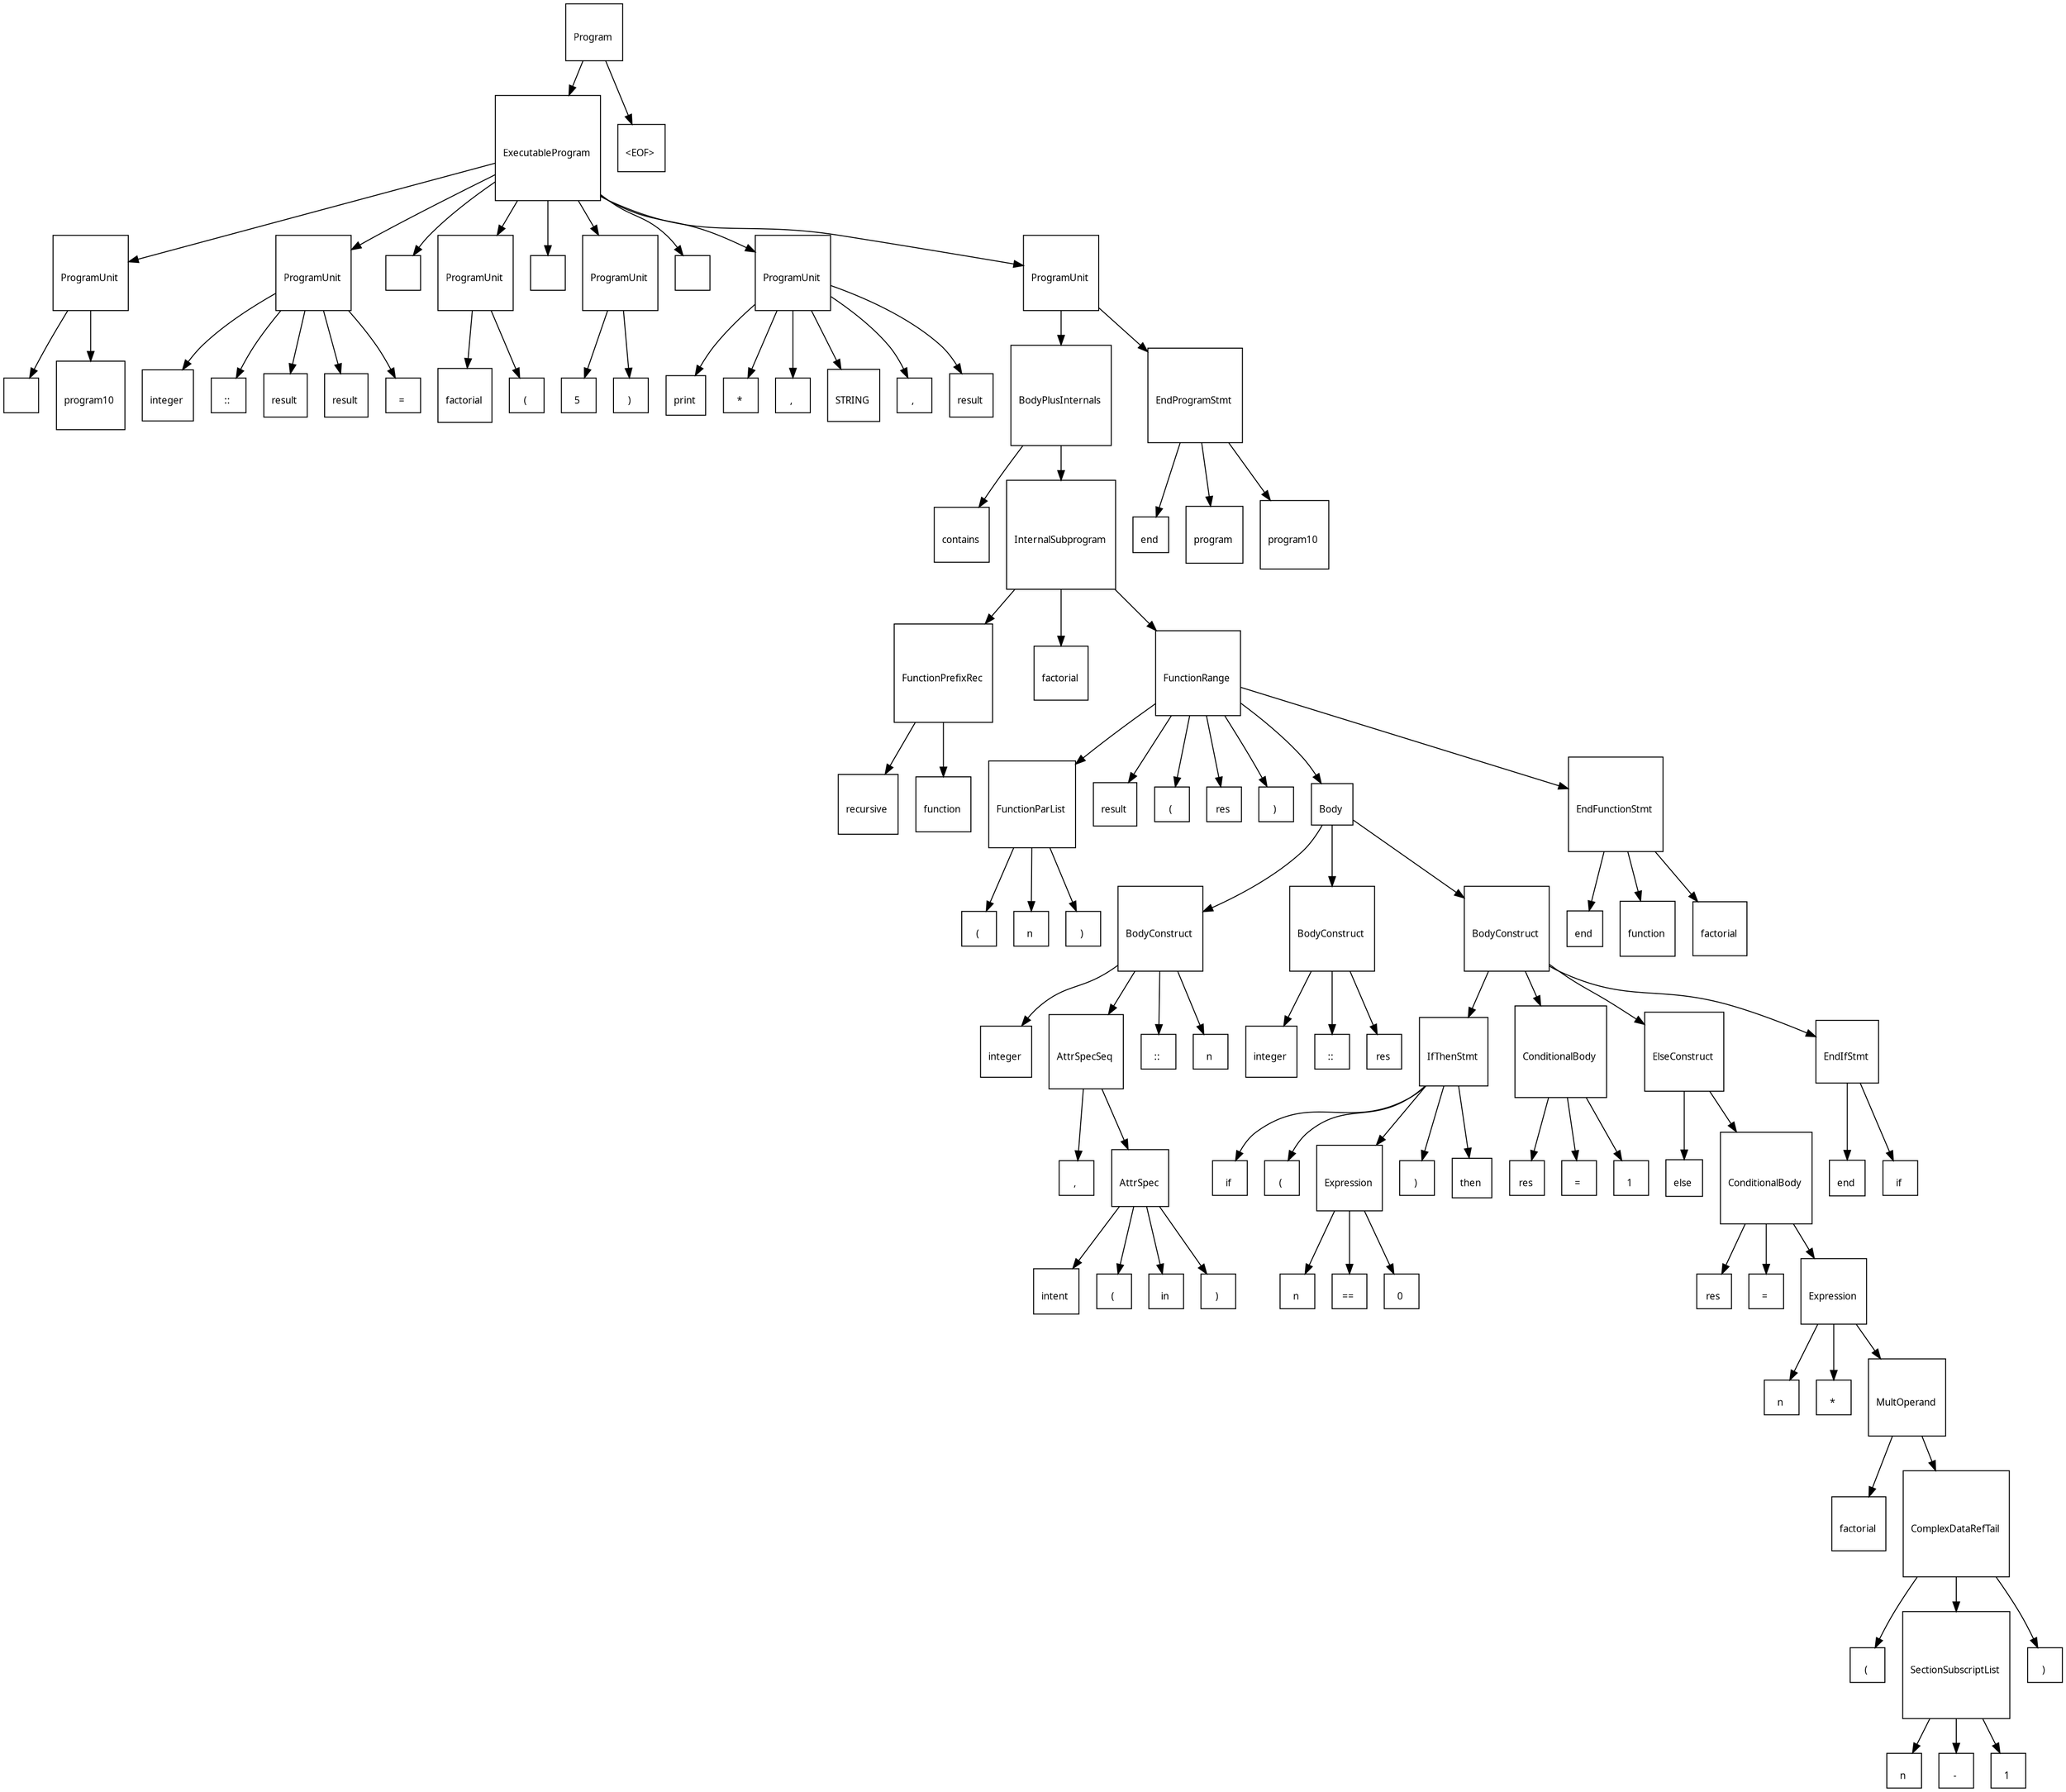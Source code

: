 digraph G {
  charset="UTF-8"
  node [shape=square, fontname="Arial Unicode MS"];
  "4977c050-2e62-4818-90fb-025462759dd1" [label="\lProgram \n", fontsize=10];
  "4977c050-2e62-4818-90fb-025462759dd1" -> "127c15f2-10d9-47ad-ba35-0eb2f5158d21";
  "127c15f2-10d9-47ad-ba35-0eb2f5158d21" [label="\lExecutableProgram \n", fontsize=10];
  "127c15f2-10d9-47ad-ba35-0eb2f5158d21" -> "100a7376-29cb-487a-86b0-48bcb0e5284f";
  "100a7376-29cb-487a-86b0-48bcb0e5284f" [label="\lProgramUnit \n", fontsize=10];
  "100a7376-29cb-487a-86b0-48bcb0e5284f" -> "425c5b9e-8d77-4275-9d04-c5c70e40edc2";
  "425c5b9e-8d77-4275-9d04-c5c70e40edc2" [label="\l \n", fontsize=10];
  "100a7376-29cb-487a-86b0-48bcb0e5284f" -> "c2b414b2-8805-4ad4-b48c-3b7a625a1361";
  "c2b414b2-8805-4ad4-b48c-3b7a625a1361" [label="\lprogram10 \n", fontsize=10];
  "127c15f2-10d9-47ad-ba35-0eb2f5158d21" -> "7a0f8ed0-6886-4a52-9360-5e81392a47d4";
  "7a0f8ed0-6886-4a52-9360-5e81392a47d4" [label="\lProgramUnit \n", fontsize=10];
  "7a0f8ed0-6886-4a52-9360-5e81392a47d4" -> "b697135b-3d15-4457-943a-16e74b84f466";
  "b697135b-3d15-4457-943a-16e74b84f466" [label="\linteger \n", fontsize=10];
  "7a0f8ed0-6886-4a52-9360-5e81392a47d4" -> "0b94039e-2256-46c2-9195-4426fca536c1";
  "0b94039e-2256-46c2-9195-4426fca536c1" [label="\l:: \n", fontsize=10];
  "7a0f8ed0-6886-4a52-9360-5e81392a47d4" -> "4a0d9d59-d13a-4104-a0bd-0b01b15606d9";
  "4a0d9d59-d13a-4104-a0bd-0b01b15606d9" [label="\lresult \n", fontsize=10];
  "7a0f8ed0-6886-4a52-9360-5e81392a47d4" -> "5c02285a-bf3c-45ef-91a9-4641ad3130d2";
  "5c02285a-bf3c-45ef-91a9-4641ad3130d2" [label="\lresult \n", fontsize=10];
  "7a0f8ed0-6886-4a52-9360-5e81392a47d4" -> "becf924f-8d36-459e-95c2-9d6dff044fd7";
  "becf924f-8d36-459e-95c2-9d6dff044fd7" [label="\l= \n", fontsize=10];
  "127c15f2-10d9-47ad-ba35-0eb2f5158d21" -> "a8797cf8-c106-4502-be5f-4139b9c176f6";
  "a8797cf8-c106-4502-be5f-4139b9c176f6" [label="\l \n", fontsize=10];
  "127c15f2-10d9-47ad-ba35-0eb2f5158d21" -> "1e414969-b5dc-4388-8e7e-47cddb4e3269";
  "1e414969-b5dc-4388-8e7e-47cddb4e3269" [label="\lProgramUnit \n", fontsize=10];
  "1e414969-b5dc-4388-8e7e-47cddb4e3269" -> "3b8b4e70-390e-425b-af8e-dd3b1d2a26e1";
  "3b8b4e70-390e-425b-af8e-dd3b1d2a26e1" [label="\lfactorial \n", fontsize=10];
  "1e414969-b5dc-4388-8e7e-47cddb4e3269" -> "87589151-b706-4799-ac6b-f3fcf9c729b4";
  "87589151-b706-4799-ac6b-f3fcf9c729b4" [label="\l( \n", fontsize=10];
  "127c15f2-10d9-47ad-ba35-0eb2f5158d21" -> "1a361654-6a42-4378-9040-e0bef86c451a";
  "1a361654-6a42-4378-9040-e0bef86c451a" [label="\l \n", fontsize=10];
  "127c15f2-10d9-47ad-ba35-0eb2f5158d21" -> "e4de0e8b-26a5-4a09-9aad-e0a09347bf30";
  "e4de0e8b-26a5-4a09-9aad-e0a09347bf30" [label="\lProgramUnit \n", fontsize=10];
  "e4de0e8b-26a5-4a09-9aad-e0a09347bf30" -> "910a1433-c566-4751-b201-796cbbeb1b07";
  "910a1433-c566-4751-b201-796cbbeb1b07" [label="\l5 \n", fontsize=10];
  "e4de0e8b-26a5-4a09-9aad-e0a09347bf30" -> "2e7caff2-072a-435f-bf26-f7d4434ba675";
  "2e7caff2-072a-435f-bf26-f7d4434ba675" [label="\l) \n", fontsize=10];
  "127c15f2-10d9-47ad-ba35-0eb2f5158d21" -> "1af4133d-0fc3-4a5d-82d5-db26cd50cedf";
  "1af4133d-0fc3-4a5d-82d5-db26cd50cedf" [label="\l \n", fontsize=10];
  "127c15f2-10d9-47ad-ba35-0eb2f5158d21" -> "7cf8cbf0-6105-4c3b-a988-24a77a0b303d";
  "7cf8cbf0-6105-4c3b-a988-24a77a0b303d" [label="\lProgramUnit \n", fontsize=10];
  "7cf8cbf0-6105-4c3b-a988-24a77a0b303d" -> "da978156-1e49-48a1-96aa-ce6cc4f3f8b6";
  "da978156-1e49-48a1-96aa-ce6cc4f3f8b6" [label="\lprint \n", fontsize=10];
  "7cf8cbf0-6105-4c3b-a988-24a77a0b303d" -> "6a828c64-d8f3-428c-adfa-f72e019ad440";
  "6a828c64-d8f3-428c-adfa-f72e019ad440" [label="\l* \n", fontsize=10];
  "7cf8cbf0-6105-4c3b-a988-24a77a0b303d" -> "d31a651c-b86c-48ab-bd2b-22744e9c72dc";
  "d31a651c-b86c-48ab-bd2b-22744e9c72dc" [label="\l, \n", fontsize=10];
  "7cf8cbf0-6105-4c3b-a988-24a77a0b303d" -> "7172f125-155e-48ec-b4c1-f32ab06f1382";
  "7172f125-155e-48ec-b4c1-f32ab06f1382" [label="\lSTRING \n", fontsize=10];
  "7cf8cbf0-6105-4c3b-a988-24a77a0b303d" -> "ebd5172a-2cf0-4094-8fae-86a6950fe5e6";
  "ebd5172a-2cf0-4094-8fae-86a6950fe5e6" [label="\l, \n", fontsize=10];
  "7cf8cbf0-6105-4c3b-a988-24a77a0b303d" -> "beb89a5e-ff73-4ba1-8f60-f3645d7f4934";
  "beb89a5e-ff73-4ba1-8f60-f3645d7f4934" [label="\lresult \n", fontsize=10];
  "127c15f2-10d9-47ad-ba35-0eb2f5158d21" -> "3f1c8db4-5970-40b9-a433-1b575dca04c6";
  "3f1c8db4-5970-40b9-a433-1b575dca04c6" [label="\lProgramUnit \n", fontsize=10];
  "3f1c8db4-5970-40b9-a433-1b575dca04c6" -> "521111bb-1c6b-40ac-b752-bc556f0e9ace";
  "521111bb-1c6b-40ac-b752-bc556f0e9ace" [label="\lBodyPlusInternals \n", fontsize=10];
  "521111bb-1c6b-40ac-b752-bc556f0e9ace" -> "127af80b-c875-4e29-8a0a-2fe8490e89b0";
  "127af80b-c875-4e29-8a0a-2fe8490e89b0" [label="\lcontains \n", fontsize=10];
  "521111bb-1c6b-40ac-b752-bc556f0e9ace" -> "b4e40328-7100-4072-9b89-7a80eeb11724";
  "b4e40328-7100-4072-9b89-7a80eeb11724" [label="\lInternalSubprogram \n", fontsize=10];
  "b4e40328-7100-4072-9b89-7a80eeb11724" -> "6e8987e5-053a-41f7-9695-d5d352947d74";
  "6e8987e5-053a-41f7-9695-d5d352947d74" [label="\lFunctionPrefixRec \n", fontsize=10];
  "6e8987e5-053a-41f7-9695-d5d352947d74" -> "ddd02745-c8e1-42ce-86d2-ebfb6d47d600";
  "ddd02745-c8e1-42ce-86d2-ebfb6d47d600" [label="\lrecursive \n", fontsize=10];
  "6e8987e5-053a-41f7-9695-d5d352947d74" -> "97731899-f834-4588-9a7d-bb1ad7278dbc";
  "97731899-f834-4588-9a7d-bb1ad7278dbc" [label="\lfunction \n", fontsize=10];
  "b4e40328-7100-4072-9b89-7a80eeb11724" -> "9e6eef7e-56dc-4b68-b7eb-ad4da4e698f7";
  "9e6eef7e-56dc-4b68-b7eb-ad4da4e698f7" [label="\lfactorial \n", fontsize=10];
  "b4e40328-7100-4072-9b89-7a80eeb11724" -> "358fab18-00a8-4c67-81ff-d8982abbf631";
  "358fab18-00a8-4c67-81ff-d8982abbf631" [label="\lFunctionRange \n", fontsize=10];
  "358fab18-00a8-4c67-81ff-d8982abbf631" -> "2ef33057-c21d-4b75-968d-e317b8cc1334";
  "2ef33057-c21d-4b75-968d-e317b8cc1334" [label="\lFunctionParList \n", fontsize=10];
  "2ef33057-c21d-4b75-968d-e317b8cc1334" -> "23d0a152-3e2b-40bc-a7ba-8deadee4ad27";
  "23d0a152-3e2b-40bc-a7ba-8deadee4ad27" [label="\l( \n", fontsize=10];
  "2ef33057-c21d-4b75-968d-e317b8cc1334" -> "a2e086db-f7bf-45a5-adf3-9c58c552b023";
  "a2e086db-f7bf-45a5-adf3-9c58c552b023" [label="\ln \n", fontsize=10];
  "2ef33057-c21d-4b75-968d-e317b8cc1334" -> "7910d44a-6f3a-48e0-8ed2-5c4b59c3675f";
  "7910d44a-6f3a-48e0-8ed2-5c4b59c3675f" [label="\l) \n", fontsize=10];
  "358fab18-00a8-4c67-81ff-d8982abbf631" -> "f41c3fa3-bac1-4187-be45-b802c844df54";
  "f41c3fa3-bac1-4187-be45-b802c844df54" [label="\lresult \n", fontsize=10];
  "358fab18-00a8-4c67-81ff-d8982abbf631" -> "7b5a5c48-3240-432e-885d-bb1f47171726";
  "7b5a5c48-3240-432e-885d-bb1f47171726" [label="\l( \n", fontsize=10];
  "358fab18-00a8-4c67-81ff-d8982abbf631" -> "5a9a1ff8-f7ca-411d-a81e-2c19268c1391";
  "5a9a1ff8-f7ca-411d-a81e-2c19268c1391" [label="\lres \n", fontsize=10];
  "358fab18-00a8-4c67-81ff-d8982abbf631" -> "56bb6e23-54f7-47d4-8f9e-939c5e1c59a8";
  "56bb6e23-54f7-47d4-8f9e-939c5e1c59a8" [label="\l) \n", fontsize=10];
  "358fab18-00a8-4c67-81ff-d8982abbf631" -> "77f77eb2-cecc-4862-b534-18eded538da1";
  "77f77eb2-cecc-4862-b534-18eded538da1" [label="\lBody \n", fontsize=10];
  "77f77eb2-cecc-4862-b534-18eded538da1" -> "c215e94f-f02f-4425-b935-8076a3cb9af2";
  "c215e94f-f02f-4425-b935-8076a3cb9af2" [label="\lBodyConstruct \n", fontsize=10];
  "c215e94f-f02f-4425-b935-8076a3cb9af2" -> "f4323233-0dae-4c37-9a5d-0b88e65a937f";
  "f4323233-0dae-4c37-9a5d-0b88e65a937f" [label="\linteger \n", fontsize=10];
  "c215e94f-f02f-4425-b935-8076a3cb9af2" -> "7d03e228-2d68-423a-85de-9906e90d731a";
  "7d03e228-2d68-423a-85de-9906e90d731a" [label="\lAttrSpecSeq \n", fontsize=10];
  "7d03e228-2d68-423a-85de-9906e90d731a" -> "35a6016c-0ff9-4774-a4e3-19c68dc1fade";
  "35a6016c-0ff9-4774-a4e3-19c68dc1fade" [label="\l, \n", fontsize=10];
  "7d03e228-2d68-423a-85de-9906e90d731a" -> "3c92bf61-c1ac-44df-bf7e-c0dc497ebaf5";
  "3c92bf61-c1ac-44df-bf7e-c0dc497ebaf5" [label="\lAttrSpec \n", fontsize=10];
  "3c92bf61-c1ac-44df-bf7e-c0dc497ebaf5" -> "b6d4e35d-5416-4259-959a-668326687797";
  "b6d4e35d-5416-4259-959a-668326687797" [label="\lintent \n", fontsize=10];
  "3c92bf61-c1ac-44df-bf7e-c0dc497ebaf5" -> "f0fd14a0-a2fd-4848-9771-4d5f43772f36";
  "f0fd14a0-a2fd-4848-9771-4d5f43772f36" [label="\l( \n", fontsize=10];
  "3c92bf61-c1ac-44df-bf7e-c0dc497ebaf5" -> "b627f612-6e25-4451-9349-9d61af70bfdd";
  "b627f612-6e25-4451-9349-9d61af70bfdd" [label="\lin \n", fontsize=10];
  "3c92bf61-c1ac-44df-bf7e-c0dc497ebaf5" -> "acc341fd-3d9b-4db3-b27a-6efa2dfaee94";
  "acc341fd-3d9b-4db3-b27a-6efa2dfaee94" [label="\l) \n", fontsize=10];
  "c215e94f-f02f-4425-b935-8076a3cb9af2" -> "0377f21f-e2fd-4755-80b3-a914a3ea4785";
  "0377f21f-e2fd-4755-80b3-a914a3ea4785" [label="\l:: \n", fontsize=10];
  "c215e94f-f02f-4425-b935-8076a3cb9af2" -> "5af72030-eb98-445c-ba4c-fea2068b9851";
  "5af72030-eb98-445c-ba4c-fea2068b9851" [label="\ln \n", fontsize=10];
  "77f77eb2-cecc-4862-b534-18eded538da1" -> "069a6fe5-866e-4e7d-8121-45238c430d48";
  "069a6fe5-866e-4e7d-8121-45238c430d48" [label="\lBodyConstruct \n", fontsize=10];
  "069a6fe5-866e-4e7d-8121-45238c430d48" -> "d764f711-5af9-4d5c-b3bb-f93beba8ccb4";
  "d764f711-5af9-4d5c-b3bb-f93beba8ccb4" [label="\linteger \n", fontsize=10];
  "069a6fe5-866e-4e7d-8121-45238c430d48" -> "cc230b25-af29-4518-be2a-aa495bc680b4";
  "cc230b25-af29-4518-be2a-aa495bc680b4" [label="\l:: \n", fontsize=10];
  "069a6fe5-866e-4e7d-8121-45238c430d48" -> "b075f4b4-67fa-4d42-ba41-db9c426269ea";
  "b075f4b4-67fa-4d42-ba41-db9c426269ea" [label="\lres \n", fontsize=10];
  "77f77eb2-cecc-4862-b534-18eded538da1" -> "30993509-9f0e-4d29-b229-8619602f11ba";
  "30993509-9f0e-4d29-b229-8619602f11ba" [label="\lBodyConstruct \n", fontsize=10];
  "30993509-9f0e-4d29-b229-8619602f11ba" -> "913547b4-e957-4400-bec4-d253be482376";
  "913547b4-e957-4400-bec4-d253be482376" [label="\lIfThenStmt \n", fontsize=10];
  "913547b4-e957-4400-bec4-d253be482376" -> "bae32627-4826-4338-8461-ec5010f8184d";
  "bae32627-4826-4338-8461-ec5010f8184d" [label="\lif \n", fontsize=10];
  "913547b4-e957-4400-bec4-d253be482376" -> "7ed6886e-d851-45de-9ca4-32611b5c527d";
  "7ed6886e-d851-45de-9ca4-32611b5c527d" [label="\l( \n", fontsize=10];
  "913547b4-e957-4400-bec4-d253be482376" -> "a66c7679-f991-48cc-897a-a7ea6f7768f8";
  "a66c7679-f991-48cc-897a-a7ea6f7768f8" [label="\lExpression \n", fontsize=10];
  "a66c7679-f991-48cc-897a-a7ea6f7768f8" -> "da9bf246-a609-441e-b7a6-a8d6faa533f4";
  "da9bf246-a609-441e-b7a6-a8d6faa533f4" [label="\ln \n", fontsize=10];
  "a66c7679-f991-48cc-897a-a7ea6f7768f8" -> "e6d24d9c-c6b1-429f-ace0-17768f53d106";
  "e6d24d9c-c6b1-429f-ace0-17768f53d106" [label="\l== \n", fontsize=10];
  "a66c7679-f991-48cc-897a-a7ea6f7768f8" -> "5b6c5d1d-26d3-4ea8-8e2e-2a3267a38aee";
  "5b6c5d1d-26d3-4ea8-8e2e-2a3267a38aee" [label="\l0 \n", fontsize=10];
  "913547b4-e957-4400-bec4-d253be482376" -> "1da778a9-b687-4976-b66c-019f2d2ff70d";
  "1da778a9-b687-4976-b66c-019f2d2ff70d" [label="\l) \n", fontsize=10];
  "913547b4-e957-4400-bec4-d253be482376" -> "b649933c-ce57-42a9-9672-5a7eb86003e5";
  "b649933c-ce57-42a9-9672-5a7eb86003e5" [label="\lthen \n", fontsize=10];
  "30993509-9f0e-4d29-b229-8619602f11ba" -> "fa888745-c6cd-44d6-9d73-1b75f9285a3e";
  "fa888745-c6cd-44d6-9d73-1b75f9285a3e" [label="\lConditionalBody \n", fontsize=10];
  "fa888745-c6cd-44d6-9d73-1b75f9285a3e" -> "eb1d5205-28e9-42b0-9f98-588aea8a6370";
  "eb1d5205-28e9-42b0-9f98-588aea8a6370" [label="\lres \n", fontsize=10];
  "fa888745-c6cd-44d6-9d73-1b75f9285a3e" -> "81ca3f0e-aa05-4dde-8fd8-e70b3adb2eff";
  "81ca3f0e-aa05-4dde-8fd8-e70b3adb2eff" [label="\l= \n", fontsize=10];
  "fa888745-c6cd-44d6-9d73-1b75f9285a3e" -> "21953f09-4ce3-42ca-910d-52f0753c4118";
  "21953f09-4ce3-42ca-910d-52f0753c4118" [label="\l1 \n", fontsize=10];
  "30993509-9f0e-4d29-b229-8619602f11ba" -> "c67c7f06-fcb9-4f21-a928-99ed09f21bd4";
  "c67c7f06-fcb9-4f21-a928-99ed09f21bd4" [label="\lElseConstruct \n", fontsize=10];
  "c67c7f06-fcb9-4f21-a928-99ed09f21bd4" -> "fa963403-6513-42a2-953e-4e0140bba777";
  "fa963403-6513-42a2-953e-4e0140bba777" [label="\lelse \n", fontsize=10];
  "c67c7f06-fcb9-4f21-a928-99ed09f21bd4" -> "5bc84706-9606-4728-a3e3-fd3614127604";
  "5bc84706-9606-4728-a3e3-fd3614127604" [label="\lConditionalBody \n", fontsize=10];
  "5bc84706-9606-4728-a3e3-fd3614127604" -> "80f46dce-7702-4131-a9e5-788ac301a950";
  "80f46dce-7702-4131-a9e5-788ac301a950" [label="\lres \n", fontsize=10];
  "5bc84706-9606-4728-a3e3-fd3614127604" -> "2080a735-19bf-4c88-8be0-dafabd622d95";
  "2080a735-19bf-4c88-8be0-dafabd622d95" [label="\l= \n", fontsize=10];
  "5bc84706-9606-4728-a3e3-fd3614127604" -> "bbf28012-4b05-4ff4-ba36-b032a2a1407d";
  "bbf28012-4b05-4ff4-ba36-b032a2a1407d" [label="\lExpression \n", fontsize=10];
  "bbf28012-4b05-4ff4-ba36-b032a2a1407d" -> "c450b79c-8397-4c65-b1d0-c20f6ac138b7";
  "c450b79c-8397-4c65-b1d0-c20f6ac138b7" [label="\ln \n", fontsize=10];
  "bbf28012-4b05-4ff4-ba36-b032a2a1407d" -> "150ba915-1ffd-4721-99ab-bdb53964b984";
  "150ba915-1ffd-4721-99ab-bdb53964b984" [label="\l* \n", fontsize=10];
  "bbf28012-4b05-4ff4-ba36-b032a2a1407d" -> "b561c31c-ddf6-4115-a25c-522f986173bd";
  "b561c31c-ddf6-4115-a25c-522f986173bd" [label="\lMultOperand \n", fontsize=10];
  "b561c31c-ddf6-4115-a25c-522f986173bd" -> "05d92c8a-7341-4c47-96ad-e0e19dd4d222";
  "05d92c8a-7341-4c47-96ad-e0e19dd4d222" [label="\lfactorial \n", fontsize=10];
  "b561c31c-ddf6-4115-a25c-522f986173bd" -> "b8596125-e6f4-496e-b4b5-76ba0681994f";
  "b8596125-e6f4-496e-b4b5-76ba0681994f" [label="\lComplexDataRefTail \n", fontsize=10];
  "b8596125-e6f4-496e-b4b5-76ba0681994f" -> "9220f0b6-1287-4fdf-8f99-7547f66185c7";
  "9220f0b6-1287-4fdf-8f99-7547f66185c7" [label="\l( \n", fontsize=10];
  "b8596125-e6f4-496e-b4b5-76ba0681994f" -> "4492452d-adc8-4d30-a7b5-7f0fca27286d";
  "4492452d-adc8-4d30-a7b5-7f0fca27286d" [label="\lSectionSubscriptList \n", fontsize=10];
  "4492452d-adc8-4d30-a7b5-7f0fca27286d" -> "1a2b7bca-f371-4995-9d2e-86394113fb5c";
  "1a2b7bca-f371-4995-9d2e-86394113fb5c" [label="\ln \n", fontsize=10];
  "4492452d-adc8-4d30-a7b5-7f0fca27286d" -> "978264c5-80d5-40a9-bb07-8d9e686f587d";
  "978264c5-80d5-40a9-bb07-8d9e686f587d" [label="\l\- \n", fontsize=10];
  "4492452d-adc8-4d30-a7b5-7f0fca27286d" -> "7b9aa4f1-8062-4b18-8bdc-cc7e6f151997";
  "7b9aa4f1-8062-4b18-8bdc-cc7e6f151997" [label="\l1 \n", fontsize=10];
  "b8596125-e6f4-496e-b4b5-76ba0681994f" -> "872595f3-f8d0-4477-a184-cf190592f86e";
  "872595f3-f8d0-4477-a184-cf190592f86e" [label="\l) \n", fontsize=10];
  "30993509-9f0e-4d29-b229-8619602f11ba" -> "1f3d2f30-1f93-4786-b750-cc491b1f2cf0";
  "1f3d2f30-1f93-4786-b750-cc491b1f2cf0" [label="\lEndIfStmt \n", fontsize=10];
  "1f3d2f30-1f93-4786-b750-cc491b1f2cf0" -> "1042705d-3386-4ae0-880c-ef47a881b501";
  "1042705d-3386-4ae0-880c-ef47a881b501" [label="\lend \n", fontsize=10];
  "1f3d2f30-1f93-4786-b750-cc491b1f2cf0" -> "a65c0a43-427f-4e35-9143-6a570331aca3";
  "a65c0a43-427f-4e35-9143-6a570331aca3" [label="\lif \n", fontsize=10];
  "358fab18-00a8-4c67-81ff-d8982abbf631" -> "93d9f298-3307-43bf-bfa9-4ad5f74e88b0";
  "93d9f298-3307-43bf-bfa9-4ad5f74e88b0" [label="\lEndFunctionStmt \n", fontsize=10];
  "93d9f298-3307-43bf-bfa9-4ad5f74e88b0" -> "1e2a61a4-d612-4a3f-8d6c-e115e845a2c9";
  "1e2a61a4-d612-4a3f-8d6c-e115e845a2c9" [label="\lend \n", fontsize=10];
  "93d9f298-3307-43bf-bfa9-4ad5f74e88b0" -> "398debaa-0721-40c3-925f-71191a831edb";
  "398debaa-0721-40c3-925f-71191a831edb" [label="\lfunction \n", fontsize=10];
  "93d9f298-3307-43bf-bfa9-4ad5f74e88b0" -> "acb91481-18bf-4a57-85d8-1611bfedd709";
  "acb91481-18bf-4a57-85d8-1611bfedd709" [label="\lfactorial \n", fontsize=10];
  "3f1c8db4-5970-40b9-a433-1b575dca04c6" -> "8f633cf8-2ab7-405b-9e96-d6136f6e0b6c";
  "8f633cf8-2ab7-405b-9e96-d6136f6e0b6c" [label="\lEndProgramStmt \n", fontsize=10];
  "8f633cf8-2ab7-405b-9e96-d6136f6e0b6c" -> "b1c054a3-e7f9-45d9-895f-0b90cea5abd6";
  "b1c054a3-e7f9-45d9-895f-0b90cea5abd6" [label="\lend \n", fontsize=10];
  "8f633cf8-2ab7-405b-9e96-d6136f6e0b6c" -> "6de77c8a-af61-4150-9434-97831ad9f3e7";
  "6de77c8a-af61-4150-9434-97831ad9f3e7" [label="\lprogram \n", fontsize=10];
  "8f633cf8-2ab7-405b-9e96-d6136f6e0b6c" -> "8de90e0f-2496-4e16-9ccc-8e3d4a7cecf8";
  "8de90e0f-2496-4e16-9ccc-8e3d4a7cecf8" [label="\lprogram10 \n", fontsize=10];
  "4977c050-2e62-4818-90fb-025462759dd1" -> "12e12ba9-8632-4379-9fc8-92b40cdba751";
  "12e12ba9-8632-4379-9fc8-92b40cdba751" [label="\l&lt;EOF&gt; \n", fontsize=10];
}
